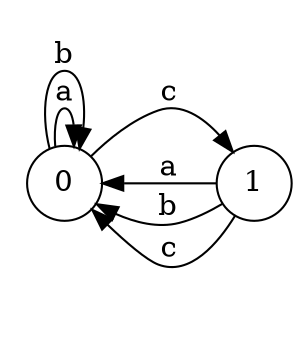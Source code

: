 digraph n2_6 {
__start0 [label="" shape="none"];

rankdir=LR;
size="8,5";

s0 [style="filled", color="black", fillcolor="white" shape="circle", label="0"];
s1 [style="filled", color="black", fillcolor="white" shape="circle", label="1"];
s0 -> s0 [label="a"];
s0 -> s0 [label="b"];
s0 -> s1 [label="c"];
s1 -> s0 [label="a"];
s1 -> s0 [label="b"];
s1 -> s0 [label="c"];

}